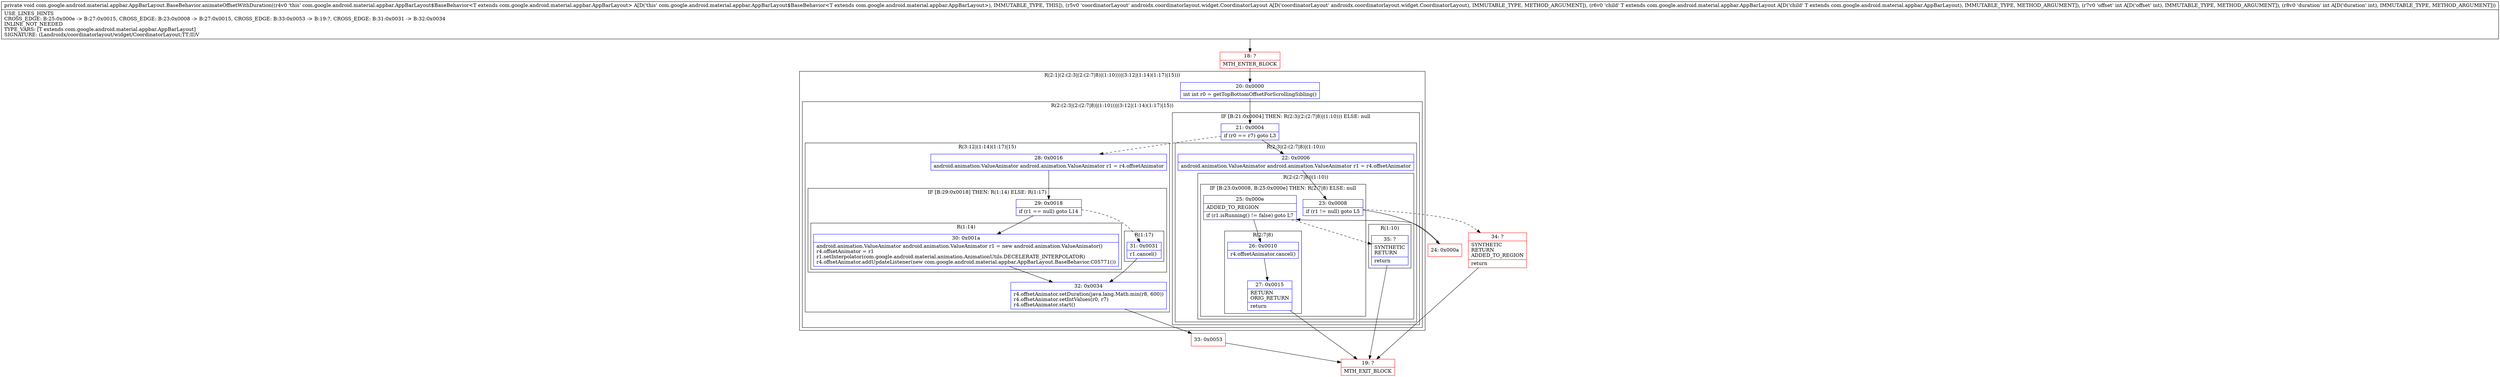 digraph "CFG forcom.google.android.material.appbar.AppBarLayout.BaseBehavior.animateOffsetWithDuration(Landroidx\/coordinatorlayout\/widget\/CoordinatorLayout;Lcom\/google\/android\/material\/appbar\/AppBarLayout;II)V" {
subgraph cluster_Region_2007443727 {
label = "R(2:1|(2:(2:3|(2:(2:7|8)|(1:10)))|(3:12|(1:14)(1:17)|15)))";
node [shape=record,color=blue];
Node_20 [shape=record,label="{20\:\ 0x0000|int int r0 = getTopBottomOffsetForScrollingSibling()\l}"];
subgraph cluster_Region_1430706331 {
label = "R(2:(2:3|(2:(2:7|8)|(1:10)))|(3:12|(1:14)(1:17)|15))";
node [shape=record,color=blue];
subgraph cluster_IfRegion_381870823 {
label = "IF [B:21:0x0004] THEN: R(2:3|(2:(2:7|8)|(1:10))) ELSE: null";
node [shape=record,color=blue];
Node_21 [shape=record,label="{21\:\ 0x0004|if (r0 == r7) goto L3\l}"];
subgraph cluster_Region_2103448082 {
label = "R(2:3|(2:(2:7|8)|(1:10)))";
node [shape=record,color=blue];
Node_22 [shape=record,label="{22\:\ 0x0006|android.animation.ValueAnimator android.animation.ValueAnimator r1 = r4.offsetAnimator\l}"];
subgraph cluster_Region_136239277 {
label = "R(2:(2:7|8)|(1:10))";
node [shape=record,color=blue];
subgraph cluster_IfRegion_1526621657 {
label = "IF [B:23:0x0008, B:25:0x000e] THEN: R(2:7|8) ELSE: null";
node [shape=record,color=blue];
Node_23 [shape=record,label="{23\:\ 0x0008|if (r1 != null) goto L5\l}"];
Node_25 [shape=record,label="{25\:\ 0x000e|ADDED_TO_REGION\l|if (r1.isRunning() != false) goto L7\l}"];
subgraph cluster_Region_332051506 {
label = "R(2:7|8)";
node [shape=record,color=blue];
Node_26 [shape=record,label="{26\:\ 0x0010|r4.offsetAnimator.cancel()\l}"];
Node_27 [shape=record,label="{27\:\ 0x0015|RETURN\lORIG_RETURN\l|return\l}"];
}
}
subgraph cluster_Region_353384513 {
label = "R(1:10)";
node [shape=record,color=blue];
Node_35 [shape=record,label="{35\:\ ?|SYNTHETIC\lRETURN\l|return\l}"];
}
}
}
}
subgraph cluster_Region_1780454814 {
label = "R(3:12|(1:14)(1:17)|15)";
node [shape=record,color=blue];
Node_28 [shape=record,label="{28\:\ 0x0016|android.animation.ValueAnimator android.animation.ValueAnimator r1 = r4.offsetAnimator\l}"];
subgraph cluster_IfRegion_615543078 {
label = "IF [B:29:0x0018] THEN: R(1:14) ELSE: R(1:17)";
node [shape=record,color=blue];
Node_29 [shape=record,label="{29\:\ 0x0018|if (r1 == null) goto L14\l}"];
subgraph cluster_Region_1799739777 {
label = "R(1:14)";
node [shape=record,color=blue];
Node_30 [shape=record,label="{30\:\ 0x001a|android.animation.ValueAnimator android.animation.ValueAnimator r1 = new android.animation.ValueAnimator()\lr4.offsetAnimator = r1\lr1.setInterpolator(com.google.android.material.animation.AnimationUtils.DECELERATE_INTERPOLATOR)\lr4.offsetAnimator.addUpdateListener(new com.google.android.material.appbar.AppBarLayout.BaseBehavior.C05771())\l}"];
}
subgraph cluster_Region_1787939822 {
label = "R(1:17)";
node [shape=record,color=blue];
Node_31 [shape=record,label="{31\:\ 0x0031|r1.cancel()\l}"];
}
}
Node_32 [shape=record,label="{32\:\ 0x0034|r4.offsetAnimator.setDuration(java.lang.Math.min(r8, 600))\lr4.offsetAnimator.setIntValues(r0, r7)\lr4.offsetAnimator.start()\l}"];
}
}
}
Node_18 [shape=record,color=red,label="{18\:\ ?|MTH_ENTER_BLOCK\l}"];
Node_24 [shape=record,color=red,label="{24\:\ 0x000a}"];
Node_19 [shape=record,color=red,label="{19\:\ ?|MTH_EXIT_BLOCK\l}"];
Node_34 [shape=record,color=red,label="{34\:\ ?|SYNTHETIC\lRETURN\lADDED_TO_REGION\l|return\l}"];
Node_33 [shape=record,color=red,label="{33\:\ 0x0053}"];
MethodNode[shape=record,label="{private void com.google.android.material.appbar.AppBarLayout.BaseBehavior.animateOffsetWithDuration((r4v0 'this' com.google.android.material.appbar.AppBarLayout$BaseBehavior\<T extends com.google.android.material.appbar.AppBarLayout\> A[D('this' com.google.android.material.appbar.AppBarLayout$BaseBehavior\<T extends com.google.android.material.appbar.AppBarLayout\>), IMMUTABLE_TYPE, THIS]), (r5v0 'coordinatorLayout' androidx.coordinatorlayout.widget.CoordinatorLayout A[D('coordinatorLayout' androidx.coordinatorlayout.widget.CoordinatorLayout), IMMUTABLE_TYPE, METHOD_ARGUMENT]), (r6v0 'child' T extends com.google.android.material.appbar.AppBarLayout A[D('child' T extends com.google.android.material.appbar.AppBarLayout), IMMUTABLE_TYPE, METHOD_ARGUMENT]), (r7v0 'offset' int A[D('offset' int), IMMUTABLE_TYPE, METHOD_ARGUMENT]), (r8v0 'duration' int A[D('duration' int), IMMUTABLE_TYPE, METHOD_ARGUMENT]))  | USE_LINES_HINTS\lCROSS_EDGE: B:25:0x000e \-\> B:27:0x0015, CROSS_EDGE: B:23:0x0008 \-\> B:27:0x0015, CROSS_EDGE: B:33:0x0053 \-\> B:19:?, CROSS_EDGE: B:31:0x0031 \-\> B:32:0x0034\lINLINE_NOT_NEEDED\lTYPE_VARS: [T extends com.google.android.material.appbar.AppBarLayout]\lSIGNATURE: (Landroidx\/coordinatorlayout\/widget\/CoordinatorLayout;TT;II)V\l}"];
MethodNode -> Node_18;Node_20 -> Node_21;
Node_21 -> Node_22;
Node_21 -> Node_28[style=dashed];
Node_22 -> Node_23;
Node_23 -> Node_24;
Node_23 -> Node_34[style=dashed];
Node_25 -> Node_26;
Node_25 -> Node_35[style=dashed];
Node_26 -> Node_27;
Node_27 -> Node_19;
Node_35 -> Node_19;
Node_28 -> Node_29;
Node_29 -> Node_30;
Node_29 -> Node_31[style=dashed];
Node_30 -> Node_32;
Node_31 -> Node_32;
Node_32 -> Node_33;
Node_18 -> Node_20;
Node_24 -> Node_25;
Node_34 -> Node_19;
Node_33 -> Node_19;
}

